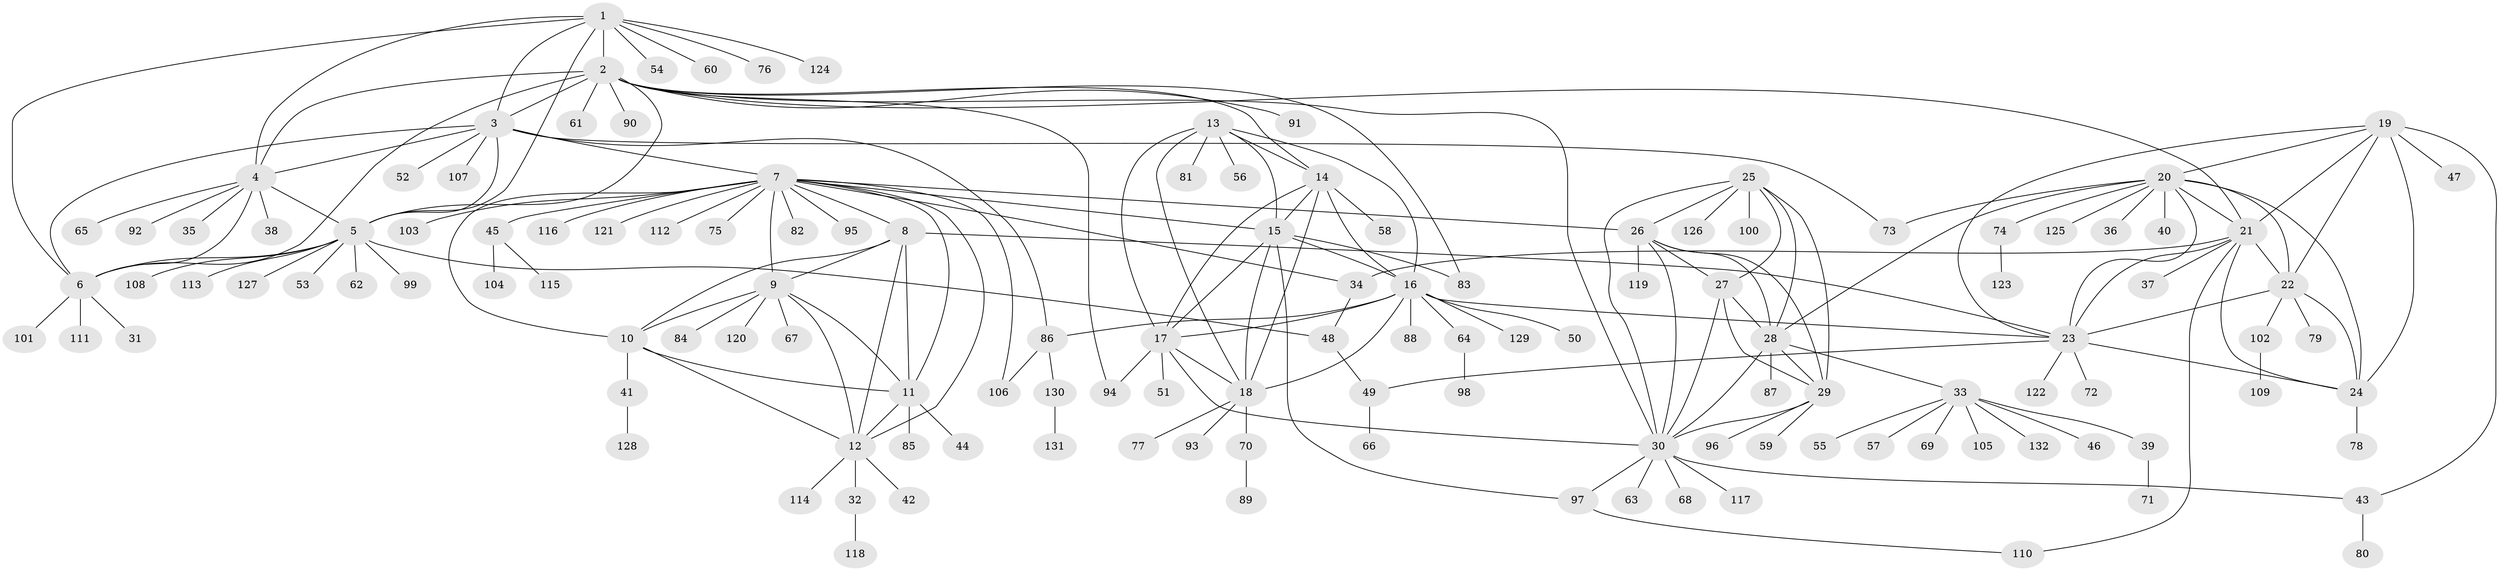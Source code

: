 // Generated by graph-tools (version 1.1) at 2025/15/03/09/25 04:15:47]
// undirected, 132 vertices, 198 edges
graph export_dot {
graph [start="1"]
  node [color=gray90,style=filled];
  1;
  2;
  3;
  4;
  5;
  6;
  7;
  8;
  9;
  10;
  11;
  12;
  13;
  14;
  15;
  16;
  17;
  18;
  19;
  20;
  21;
  22;
  23;
  24;
  25;
  26;
  27;
  28;
  29;
  30;
  31;
  32;
  33;
  34;
  35;
  36;
  37;
  38;
  39;
  40;
  41;
  42;
  43;
  44;
  45;
  46;
  47;
  48;
  49;
  50;
  51;
  52;
  53;
  54;
  55;
  56;
  57;
  58;
  59;
  60;
  61;
  62;
  63;
  64;
  65;
  66;
  67;
  68;
  69;
  70;
  71;
  72;
  73;
  74;
  75;
  76;
  77;
  78;
  79;
  80;
  81;
  82;
  83;
  84;
  85;
  86;
  87;
  88;
  89;
  90;
  91;
  92;
  93;
  94;
  95;
  96;
  97;
  98;
  99;
  100;
  101;
  102;
  103;
  104;
  105;
  106;
  107;
  108;
  109;
  110;
  111;
  112;
  113;
  114;
  115;
  116;
  117;
  118;
  119;
  120;
  121;
  122;
  123;
  124;
  125;
  126;
  127;
  128;
  129;
  130;
  131;
  132;
  1 -- 2;
  1 -- 3;
  1 -- 4;
  1 -- 5;
  1 -- 6;
  1 -- 54;
  1 -- 60;
  1 -- 76;
  1 -- 124;
  2 -- 3;
  2 -- 4;
  2 -- 5;
  2 -- 6;
  2 -- 14;
  2 -- 21;
  2 -- 30;
  2 -- 61;
  2 -- 83;
  2 -- 90;
  2 -- 91;
  2 -- 94;
  3 -- 4;
  3 -- 5;
  3 -- 6;
  3 -- 7;
  3 -- 52;
  3 -- 73;
  3 -- 86;
  3 -- 107;
  4 -- 5;
  4 -- 6;
  4 -- 35;
  4 -- 38;
  4 -- 65;
  4 -- 92;
  5 -- 6;
  5 -- 48;
  5 -- 53;
  5 -- 62;
  5 -- 99;
  5 -- 108;
  5 -- 113;
  5 -- 127;
  6 -- 31;
  6 -- 101;
  6 -- 111;
  7 -- 8;
  7 -- 9;
  7 -- 10;
  7 -- 11;
  7 -- 12;
  7 -- 15;
  7 -- 26;
  7 -- 34;
  7 -- 45;
  7 -- 75;
  7 -- 82;
  7 -- 95;
  7 -- 103;
  7 -- 106;
  7 -- 112;
  7 -- 116;
  7 -- 121;
  8 -- 9;
  8 -- 10;
  8 -- 11;
  8 -- 12;
  8 -- 23;
  9 -- 10;
  9 -- 11;
  9 -- 12;
  9 -- 67;
  9 -- 84;
  9 -- 120;
  10 -- 11;
  10 -- 12;
  10 -- 41;
  11 -- 12;
  11 -- 44;
  11 -- 85;
  12 -- 32;
  12 -- 42;
  12 -- 114;
  13 -- 14;
  13 -- 15;
  13 -- 16;
  13 -- 17;
  13 -- 18;
  13 -- 56;
  13 -- 81;
  14 -- 15;
  14 -- 16;
  14 -- 17;
  14 -- 18;
  14 -- 58;
  15 -- 16;
  15 -- 17;
  15 -- 18;
  15 -- 83;
  15 -- 97;
  16 -- 17;
  16 -- 18;
  16 -- 23;
  16 -- 50;
  16 -- 64;
  16 -- 86;
  16 -- 88;
  16 -- 129;
  17 -- 18;
  17 -- 30;
  17 -- 51;
  17 -- 94;
  18 -- 70;
  18 -- 77;
  18 -- 93;
  19 -- 20;
  19 -- 21;
  19 -- 22;
  19 -- 23;
  19 -- 24;
  19 -- 43;
  19 -- 47;
  20 -- 21;
  20 -- 22;
  20 -- 23;
  20 -- 24;
  20 -- 28;
  20 -- 36;
  20 -- 40;
  20 -- 73;
  20 -- 74;
  20 -- 125;
  21 -- 22;
  21 -- 23;
  21 -- 24;
  21 -- 34;
  21 -- 37;
  21 -- 110;
  22 -- 23;
  22 -- 24;
  22 -- 79;
  22 -- 102;
  23 -- 24;
  23 -- 49;
  23 -- 72;
  23 -- 122;
  24 -- 78;
  25 -- 26;
  25 -- 27;
  25 -- 28;
  25 -- 29;
  25 -- 30;
  25 -- 100;
  25 -- 126;
  26 -- 27;
  26 -- 28;
  26 -- 29;
  26 -- 30;
  26 -- 119;
  27 -- 28;
  27 -- 29;
  27 -- 30;
  28 -- 29;
  28 -- 30;
  28 -- 33;
  28 -- 87;
  29 -- 30;
  29 -- 59;
  29 -- 96;
  30 -- 43;
  30 -- 63;
  30 -- 68;
  30 -- 97;
  30 -- 117;
  32 -- 118;
  33 -- 39;
  33 -- 46;
  33 -- 55;
  33 -- 57;
  33 -- 69;
  33 -- 105;
  33 -- 132;
  34 -- 48;
  39 -- 71;
  41 -- 128;
  43 -- 80;
  45 -- 104;
  45 -- 115;
  48 -- 49;
  49 -- 66;
  64 -- 98;
  70 -- 89;
  74 -- 123;
  86 -- 106;
  86 -- 130;
  97 -- 110;
  102 -- 109;
  130 -- 131;
}
